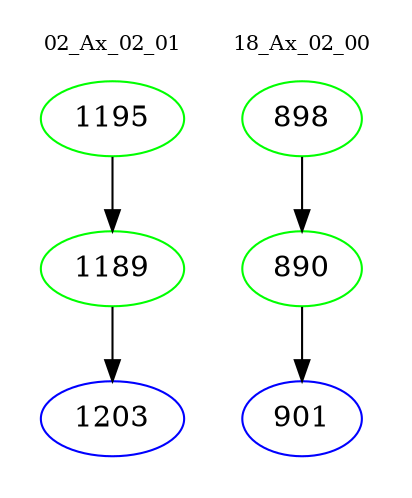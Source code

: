 digraph{
subgraph cluster_0 {
color = white
label = "02_Ax_02_01";
fontsize=10;
T0_1195 [label="1195", color="green"]
T0_1195 -> T0_1189 [color="black"]
T0_1189 [label="1189", color="green"]
T0_1189 -> T0_1203 [color="black"]
T0_1203 [label="1203", color="blue"]
}
subgraph cluster_1 {
color = white
label = "18_Ax_02_00";
fontsize=10;
T1_898 [label="898", color="green"]
T1_898 -> T1_890 [color="black"]
T1_890 [label="890", color="green"]
T1_890 -> T1_901 [color="black"]
T1_901 [label="901", color="blue"]
}
}
